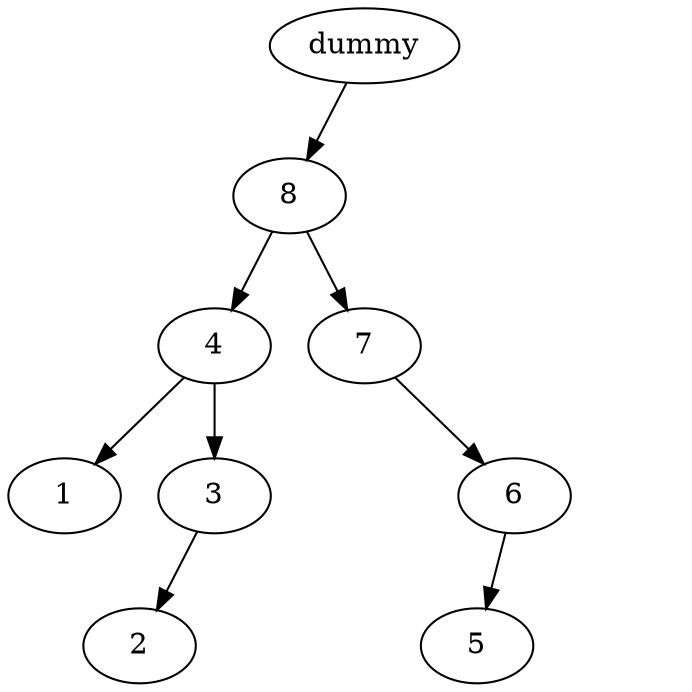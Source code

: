 digraph binary_tree {
    dummy -> 8
    x1[style=invis]
    dummy -> x1[style=invis]
    8 -> 4
    8 -> 7
    4 -> 1
    4 -> 3
    3 -> 2
    x2[style=invis]
    3 -> x2[style=invis] 
    x3[style=invis]
    7 -> x3[style=invis]
    7 -> 6
    6 -> 5
    x4[style=invis]
    6 -> x4[style=invis]
}

